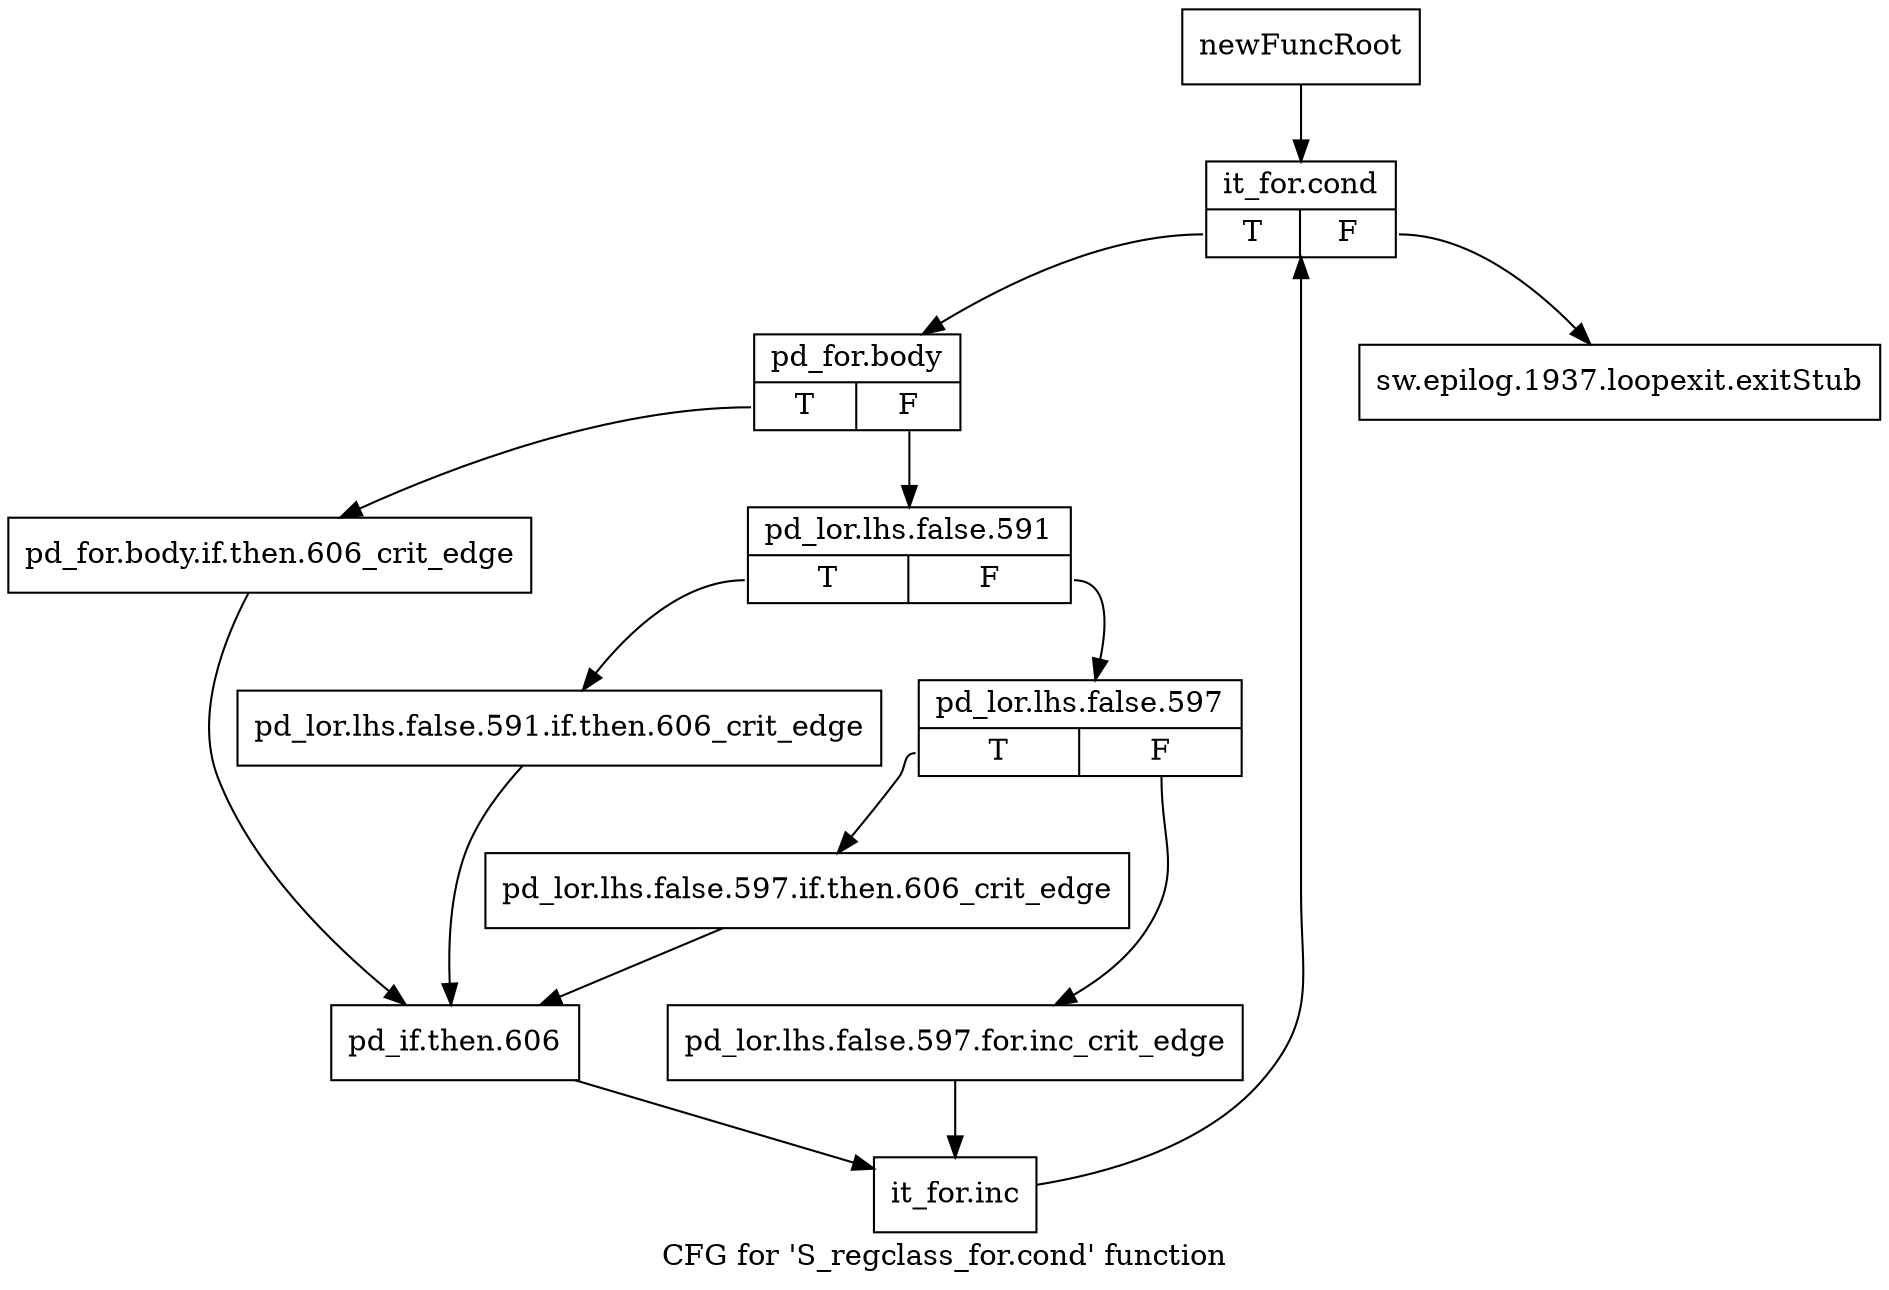 digraph "CFG for 'S_regclass_for.cond' function" {
	label="CFG for 'S_regclass_for.cond' function";

	Node0x520ca00 [shape=record,label="{newFuncRoot}"];
	Node0x520ca00 -> Node0x520caa0;
	Node0x520ca50 [shape=record,label="{sw.epilog.1937.loopexit.exitStub}"];
	Node0x520caa0 [shape=record,label="{it_for.cond|{<s0>T|<s1>F}}"];
	Node0x520caa0:s0 -> Node0x520caf0;
	Node0x520caa0:s1 -> Node0x520ca50;
	Node0x520caf0 [shape=record,label="{pd_for.body|{<s0>T|<s1>F}}"];
	Node0x520caf0:s0 -> Node0x520ccd0;
	Node0x520caf0:s1 -> Node0x520cb40;
	Node0x520cb40 [shape=record,label="{pd_lor.lhs.false.591|{<s0>T|<s1>F}}"];
	Node0x520cb40:s0 -> Node0x520cc80;
	Node0x520cb40:s1 -> Node0x520cb90;
	Node0x520cb90 [shape=record,label="{pd_lor.lhs.false.597|{<s0>T|<s1>F}}"];
	Node0x520cb90:s0 -> Node0x520cc30;
	Node0x520cb90:s1 -> Node0x520cbe0;
	Node0x520cbe0 [shape=record,label="{pd_lor.lhs.false.597.for.inc_crit_edge}"];
	Node0x520cbe0 -> Node0x520cd70;
	Node0x520cc30 [shape=record,label="{pd_lor.lhs.false.597.if.then.606_crit_edge}"];
	Node0x520cc30 -> Node0x520cd20;
	Node0x520cc80 [shape=record,label="{pd_lor.lhs.false.591.if.then.606_crit_edge}"];
	Node0x520cc80 -> Node0x520cd20;
	Node0x520ccd0 [shape=record,label="{pd_for.body.if.then.606_crit_edge}"];
	Node0x520ccd0 -> Node0x520cd20;
	Node0x520cd20 [shape=record,label="{pd_if.then.606}"];
	Node0x520cd20 -> Node0x520cd70;
	Node0x520cd70 [shape=record,label="{it_for.inc}"];
	Node0x520cd70 -> Node0x520caa0;
}

